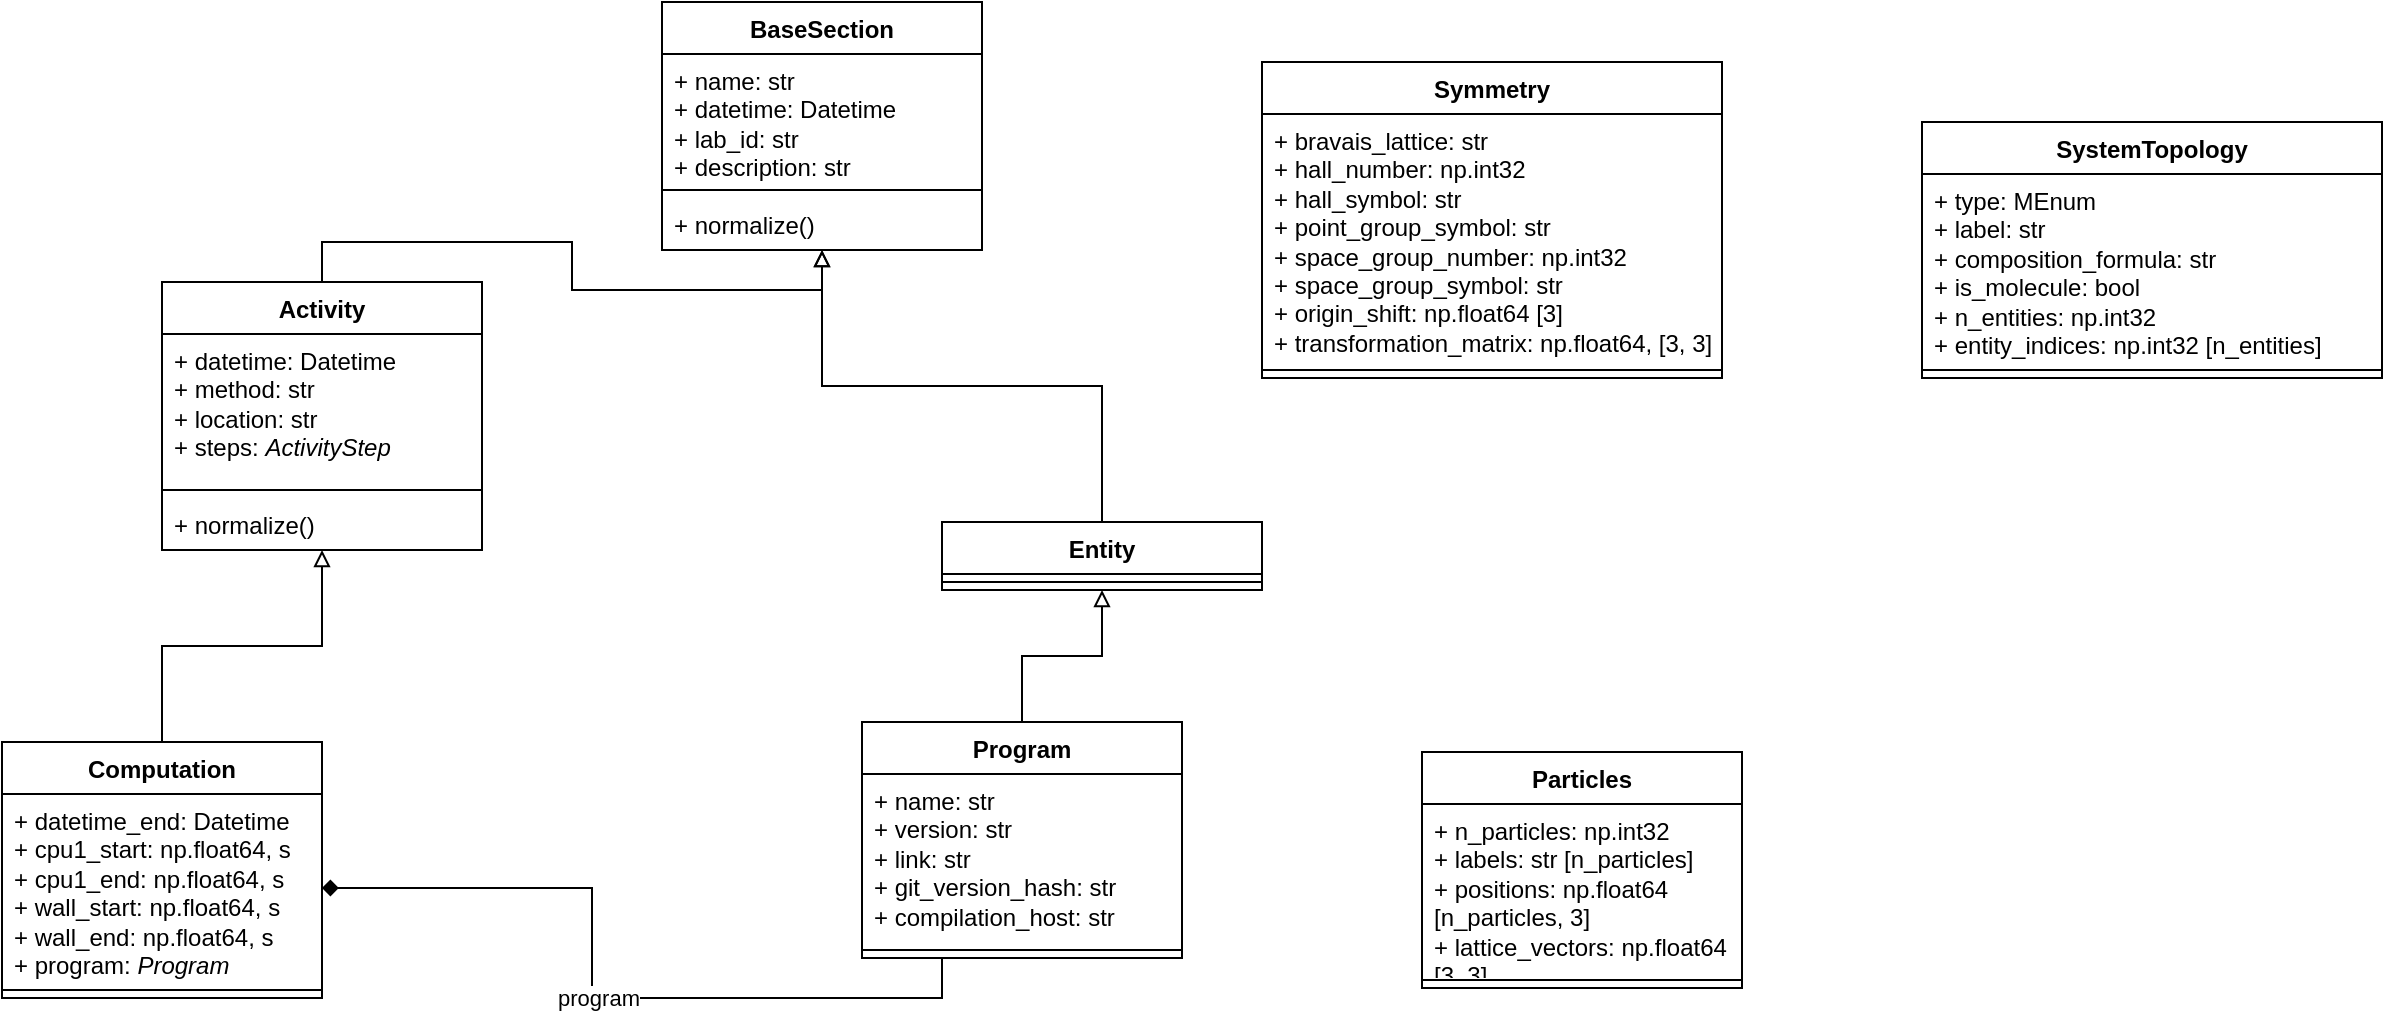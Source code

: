 <mxfile version="22.0.8" type="github">
  <diagram id="C5RBs43oDa-KdzZeNtuy" name="Page-1">
    <mxGraphModel dx="1712" dy="1022" grid="1" gridSize="10" guides="1" tooltips="1" connect="1" arrows="1" fold="1" page="1" pageScale="1" pageWidth="1600" pageHeight="900" background="none" math="0" shadow="0">
      <root>
        <mxCell id="WIyWlLk6GJQsqaUBKTNV-0" />
        <mxCell id="WIyWlLk6GJQsqaUBKTNV-1" parent="WIyWlLk6GJQsqaUBKTNV-0" />
        <mxCell id="U5GqgQL6ftk-DC07x9Vj-40" style="edgeStyle=orthogonalEdgeStyle;rounded=0;orthogonalLoop=1;jettySize=auto;html=1;exitX=0.5;exitY=0;exitDx=0;exitDy=0;endArrow=block;endFill=0;" edge="1" parent="WIyWlLk6GJQsqaUBKTNV-1" source="U5GqgQL6ftk-DC07x9Vj-12" target="U5GqgQL6ftk-DC07x9Vj-35">
          <mxGeometry relative="1" as="geometry" />
        </mxCell>
        <mxCell id="U5GqgQL6ftk-DC07x9Vj-12" value="Activity" style="swimlane;fontStyle=1;align=center;verticalAlign=top;childLayout=stackLayout;horizontal=1;startSize=26;horizontalStack=0;resizeParent=1;resizeParentMax=0;resizeLast=0;collapsible=1;marginBottom=0;whiteSpace=wrap;html=1;" vertex="1" parent="WIyWlLk6GJQsqaUBKTNV-1">
          <mxGeometry x="100" y="190" width="160" height="134" as="geometry">
            <mxRectangle x="790" y="120" width="80" height="30" as="alternateBounds" />
          </mxGeometry>
        </mxCell>
        <mxCell id="U5GqgQL6ftk-DC07x9Vj-13" value="&lt;div&gt;+ datetime: Datetime&lt;/div&gt;&lt;div&gt;+ method: str&lt;/div&gt;&lt;div&gt;+ location: str&lt;/div&gt;&lt;div&gt;+ steps: &lt;i&gt;ActivityStep&lt;/i&gt;&lt;br&gt;&lt;/div&gt;" style="text;strokeColor=none;fillColor=none;align=left;verticalAlign=top;spacingLeft=4;spacingRight=4;overflow=hidden;rotatable=0;points=[[0,0.5],[1,0.5]];portConstraint=eastwest;whiteSpace=wrap;html=1;" vertex="1" parent="U5GqgQL6ftk-DC07x9Vj-12">
          <mxGeometry y="26" width="160" height="74" as="geometry" />
        </mxCell>
        <mxCell id="U5GqgQL6ftk-DC07x9Vj-14" value="" style="line;strokeWidth=1;fillColor=none;align=left;verticalAlign=middle;spacingTop=-1;spacingLeft=3;spacingRight=3;rotatable=0;labelPosition=right;points=[];portConstraint=eastwest;strokeColor=inherit;" vertex="1" parent="U5GqgQL6ftk-DC07x9Vj-12">
          <mxGeometry y="100" width="160" height="8" as="geometry" />
        </mxCell>
        <mxCell id="U5GqgQL6ftk-DC07x9Vj-15" value="+ normalize()" style="text;strokeColor=none;fillColor=none;align=left;verticalAlign=top;spacingLeft=4;spacingRight=4;overflow=hidden;rotatable=0;points=[[0,0.5],[1,0.5]];portConstraint=eastwest;whiteSpace=wrap;html=1;" vertex="1" parent="U5GqgQL6ftk-DC07x9Vj-12">
          <mxGeometry y="108" width="160" height="26" as="geometry" />
        </mxCell>
        <mxCell id="U5GqgQL6ftk-DC07x9Vj-34" style="edgeStyle=orthogonalEdgeStyle;rounded=0;orthogonalLoop=1;jettySize=auto;html=1;exitX=0.5;exitY=0;exitDx=0;exitDy=0;entryX=0.5;entryY=1;entryDx=0;entryDy=0;endArrow=block;endFill=0;" edge="1" parent="WIyWlLk6GJQsqaUBKTNV-1" source="U5GqgQL6ftk-DC07x9Vj-16" target="U5GqgQL6ftk-DC07x9Vj-12">
          <mxGeometry relative="1" as="geometry" />
        </mxCell>
        <mxCell id="U5GqgQL6ftk-DC07x9Vj-16" value="Computation" style="swimlane;fontStyle=1;align=center;verticalAlign=top;childLayout=stackLayout;horizontal=1;startSize=26;horizontalStack=0;resizeParent=1;resizeParentMax=0;resizeLast=0;collapsible=1;marginBottom=0;whiteSpace=wrap;html=1;" vertex="1" parent="WIyWlLk6GJQsqaUBKTNV-1">
          <mxGeometry x="20" y="420" width="160" height="128" as="geometry" />
        </mxCell>
        <mxCell id="U5GqgQL6ftk-DC07x9Vj-17" value="&lt;div&gt;+ datetime_end: Datetime&lt;/div&gt;&lt;div&gt;+ cpu1_start: np.float64, s&lt;br&gt;&lt;/div&gt;&lt;div&gt;+ cpu1_end: np.float64, s&lt;br&gt;&lt;/div&gt;&lt;div&gt;+ wall_start: np.float64, s&lt;/div&gt;&lt;div&gt;+ wall_end: np.float64, s&lt;/div&gt;&lt;div&gt;+ program: &lt;i&gt;Program&lt;/i&gt;&lt;br&gt;&lt;/div&gt;" style="text;strokeColor=none;fillColor=none;align=left;verticalAlign=top;spacingLeft=4;spacingRight=4;overflow=hidden;rotatable=0;points=[[0,0.5],[1,0.5]];portConstraint=eastwest;whiteSpace=wrap;html=1;" vertex="1" parent="U5GqgQL6ftk-DC07x9Vj-16">
          <mxGeometry y="26" width="160" height="94" as="geometry" />
        </mxCell>
        <mxCell id="U5GqgQL6ftk-DC07x9Vj-18" value="" style="line;strokeWidth=1;fillColor=none;align=left;verticalAlign=middle;spacingTop=-1;spacingLeft=3;spacingRight=3;rotatable=0;labelPosition=right;points=[];portConstraint=eastwest;strokeColor=inherit;" vertex="1" parent="U5GqgQL6ftk-DC07x9Vj-16">
          <mxGeometry y="120" width="160" height="8" as="geometry" />
        </mxCell>
        <mxCell id="U5GqgQL6ftk-DC07x9Vj-28" value="program" style="edgeStyle=orthogonalEdgeStyle;rounded=0;orthogonalLoop=1;jettySize=auto;html=1;exitX=0.25;exitY=1;exitDx=0;exitDy=0;entryX=1;entryY=0.5;entryDx=0;entryDy=0;endArrow=diamond;endFill=1;" edge="1" parent="WIyWlLk6GJQsqaUBKTNV-1" source="U5GqgQL6ftk-DC07x9Vj-23" target="U5GqgQL6ftk-DC07x9Vj-17">
          <mxGeometry relative="1" as="geometry" />
        </mxCell>
        <mxCell id="U5GqgQL6ftk-DC07x9Vj-33" style="edgeStyle=orthogonalEdgeStyle;rounded=0;orthogonalLoop=1;jettySize=auto;html=1;exitX=0.5;exitY=0;exitDx=0;exitDy=0;entryX=0.5;entryY=1;entryDx=0;entryDy=0;endArrow=block;endFill=0;" edge="1" parent="WIyWlLk6GJQsqaUBKTNV-1" source="U5GqgQL6ftk-DC07x9Vj-23" target="U5GqgQL6ftk-DC07x9Vj-29">
          <mxGeometry relative="1" as="geometry" />
        </mxCell>
        <mxCell id="U5GqgQL6ftk-DC07x9Vj-23" value="Program" style="swimlane;fontStyle=1;align=center;verticalAlign=top;childLayout=stackLayout;horizontal=1;startSize=26;horizontalStack=0;resizeParent=1;resizeParentMax=0;resizeLast=0;collapsible=1;marginBottom=0;whiteSpace=wrap;html=1;" vertex="1" parent="WIyWlLk6GJQsqaUBKTNV-1">
          <mxGeometry x="450" y="410" width="160" height="118" as="geometry" />
        </mxCell>
        <mxCell id="U5GqgQL6ftk-DC07x9Vj-24" value="&lt;div&gt;+ name: str&lt;/div&gt;&lt;div&gt;+ version: str&lt;/div&gt;&lt;div&gt;+ link: str&lt;/div&gt;&lt;div&gt;+ git_version_hash: str&lt;/div&gt;&lt;div&gt;+ compilation_host: str&lt;br&gt;&lt;/div&gt;" style="text;strokeColor=none;fillColor=none;align=left;verticalAlign=top;spacingLeft=4;spacingRight=4;overflow=hidden;rotatable=0;points=[[0,0.5],[1,0.5]];portConstraint=eastwest;whiteSpace=wrap;html=1;" vertex="1" parent="U5GqgQL6ftk-DC07x9Vj-23">
          <mxGeometry y="26" width="160" height="84" as="geometry" />
        </mxCell>
        <mxCell id="U5GqgQL6ftk-DC07x9Vj-25" value="" style="line;strokeWidth=1;fillColor=none;align=left;verticalAlign=middle;spacingTop=-1;spacingLeft=3;spacingRight=3;rotatable=0;labelPosition=right;points=[];portConstraint=eastwest;strokeColor=inherit;" vertex="1" parent="U5GqgQL6ftk-DC07x9Vj-23">
          <mxGeometry y="110" width="160" height="8" as="geometry" />
        </mxCell>
        <mxCell id="U5GqgQL6ftk-DC07x9Vj-39" style="edgeStyle=orthogonalEdgeStyle;rounded=0;orthogonalLoop=1;jettySize=auto;html=1;exitX=0.5;exitY=0;exitDx=0;exitDy=0;endArrow=block;endFill=0;" edge="1" parent="WIyWlLk6GJQsqaUBKTNV-1" source="U5GqgQL6ftk-DC07x9Vj-29" target="U5GqgQL6ftk-DC07x9Vj-35">
          <mxGeometry relative="1" as="geometry" />
        </mxCell>
        <mxCell id="U5GqgQL6ftk-DC07x9Vj-29" value="Entity" style="swimlane;fontStyle=1;align=center;verticalAlign=top;childLayout=stackLayout;horizontal=1;startSize=26;horizontalStack=0;resizeParent=1;resizeParentMax=0;resizeLast=0;collapsible=1;marginBottom=0;whiteSpace=wrap;html=1;" vertex="1" parent="WIyWlLk6GJQsqaUBKTNV-1">
          <mxGeometry x="490" y="310" width="160" height="34" as="geometry">
            <mxRectangle x="790" y="120" width="80" height="30" as="alternateBounds" />
          </mxGeometry>
        </mxCell>
        <mxCell id="U5GqgQL6ftk-DC07x9Vj-31" value="" style="line;strokeWidth=1;fillColor=none;align=left;verticalAlign=middle;spacingTop=-1;spacingLeft=3;spacingRight=3;rotatable=0;labelPosition=right;points=[];portConstraint=eastwest;strokeColor=inherit;" vertex="1" parent="U5GqgQL6ftk-DC07x9Vj-29">
          <mxGeometry y="26" width="160" height="8" as="geometry" />
        </mxCell>
        <mxCell id="U5GqgQL6ftk-DC07x9Vj-35" value="BaseSection" style="swimlane;fontStyle=1;align=center;verticalAlign=top;childLayout=stackLayout;horizontal=1;startSize=26;horizontalStack=0;resizeParent=1;resizeParentMax=0;resizeLast=0;collapsible=1;marginBottom=0;whiteSpace=wrap;html=1;" vertex="1" parent="WIyWlLk6GJQsqaUBKTNV-1">
          <mxGeometry x="350" y="50" width="160" height="124" as="geometry">
            <mxRectangle x="790" y="120" width="80" height="30" as="alternateBounds" />
          </mxGeometry>
        </mxCell>
        <mxCell id="U5GqgQL6ftk-DC07x9Vj-36" value="&lt;div&gt;+ name: str&lt;/div&gt;&lt;div&gt;+ datetime: Datetime&lt;/div&gt;&lt;div&gt;+ lab_id: str&lt;/div&gt;&lt;div&gt;+ description: str&lt;br&gt;&lt;/div&gt;" style="text;strokeColor=none;fillColor=none;align=left;verticalAlign=top;spacingLeft=4;spacingRight=4;overflow=hidden;rotatable=0;points=[[0,0.5],[1,0.5]];portConstraint=eastwest;whiteSpace=wrap;html=1;" vertex="1" parent="U5GqgQL6ftk-DC07x9Vj-35">
          <mxGeometry y="26" width="160" height="64" as="geometry" />
        </mxCell>
        <mxCell id="U5GqgQL6ftk-DC07x9Vj-37" value="" style="line;strokeWidth=1;fillColor=none;align=left;verticalAlign=middle;spacingTop=-1;spacingLeft=3;spacingRight=3;rotatable=0;labelPosition=right;points=[];portConstraint=eastwest;strokeColor=inherit;" vertex="1" parent="U5GqgQL6ftk-DC07x9Vj-35">
          <mxGeometry y="90" width="160" height="8" as="geometry" />
        </mxCell>
        <mxCell id="U5GqgQL6ftk-DC07x9Vj-38" value="+ normalize()" style="text;strokeColor=none;fillColor=none;align=left;verticalAlign=top;spacingLeft=4;spacingRight=4;overflow=hidden;rotatable=0;points=[[0,0.5],[1,0.5]];portConstraint=eastwest;whiteSpace=wrap;html=1;" vertex="1" parent="U5GqgQL6ftk-DC07x9Vj-35">
          <mxGeometry y="98" width="160" height="26" as="geometry" />
        </mxCell>
        <mxCell id="U5GqgQL6ftk-DC07x9Vj-41" value="Symmetry" style="swimlane;fontStyle=1;align=center;verticalAlign=top;childLayout=stackLayout;horizontal=1;startSize=26;horizontalStack=0;resizeParent=1;resizeParentMax=0;resizeLast=0;collapsible=1;marginBottom=0;whiteSpace=wrap;html=1;" vertex="1" parent="WIyWlLk6GJQsqaUBKTNV-1">
          <mxGeometry x="650" y="80" width="230" height="158" as="geometry" />
        </mxCell>
        <mxCell id="U5GqgQL6ftk-DC07x9Vj-42" value="&lt;div&gt;+ bravais_lattice: str&lt;/div&gt;&lt;div&gt;+ hall_number: np.int32&lt;/div&gt;&lt;div&gt;+ hall_symbol: str&lt;/div&gt;&lt;div&gt;+ point_group_symbol: str&lt;/div&gt;&lt;div&gt;+ space_group_number: np.int32&lt;/div&gt;&lt;div&gt;+ space_group_symbol: str&lt;/div&gt;&lt;div&gt;+ origin_shift: np.float64 [3]&lt;/div&gt;&lt;div&gt;+ transformation_matrix: np.float64, [3, 3]&lt;br&gt;&lt;/div&gt;" style="text;strokeColor=none;fillColor=none;align=left;verticalAlign=top;spacingLeft=4;spacingRight=4;overflow=hidden;rotatable=0;points=[[0,0.5],[1,0.5]];portConstraint=eastwest;whiteSpace=wrap;html=1;" vertex="1" parent="U5GqgQL6ftk-DC07x9Vj-41">
          <mxGeometry y="26" width="230" height="124" as="geometry" />
        </mxCell>
        <mxCell id="U5GqgQL6ftk-DC07x9Vj-43" value="" style="line;strokeWidth=1;fillColor=none;align=left;verticalAlign=middle;spacingTop=-1;spacingLeft=3;spacingRight=3;rotatable=0;labelPosition=right;points=[];portConstraint=eastwest;strokeColor=inherit;" vertex="1" parent="U5GqgQL6ftk-DC07x9Vj-41">
          <mxGeometry y="150" width="230" height="8" as="geometry" />
        </mxCell>
        <mxCell id="U5GqgQL6ftk-DC07x9Vj-44" value="SystemTopology" style="swimlane;fontStyle=1;align=center;verticalAlign=top;childLayout=stackLayout;horizontal=1;startSize=26;horizontalStack=0;resizeParent=1;resizeParentMax=0;resizeLast=0;collapsible=1;marginBottom=0;whiteSpace=wrap;html=1;" vertex="1" parent="WIyWlLk6GJQsqaUBKTNV-1">
          <mxGeometry x="980" y="110" width="230" height="128" as="geometry" />
        </mxCell>
        <mxCell id="U5GqgQL6ftk-DC07x9Vj-45" value="&lt;div&gt;+ type: MEnum&lt;/div&gt;&lt;div&gt;+ label: str&lt;/div&gt;&lt;div&gt;+ composition_formula: str&lt;/div&gt;&lt;div&gt;+ is_molecule: bool&lt;/div&gt;&lt;div&gt;+ n_entities: np.int32&lt;/div&gt;&lt;div&gt;+ entity_indices: np.int32 [n_entities]&lt;br&gt;&lt;/div&gt;" style="text;strokeColor=none;fillColor=none;align=left;verticalAlign=top;spacingLeft=4;spacingRight=4;overflow=hidden;rotatable=0;points=[[0,0.5],[1,0.5]];portConstraint=eastwest;whiteSpace=wrap;html=1;" vertex="1" parent="U5GqgQL6ftk-DC07x9Vj-44">
          <mxGeometry y="26" width="230" height="94" as="geometry" />
        </mxCell>
        <mxCell id="U5GqgQL6ftk-DC07x9Vj-46" value="" style="line;strokeWidth=1;fillColor=none;align=left;verticalAlign=middle;spacingTop=-1;spacingLeft=3;spacingRight=3;rotatable=0;labelPosition=right;points=[];portConstraint=eastwest;strokeColor=inherit;" vertex="1" parent="U5GqgQL6ftk-DC07x9Vj-44">
          <mxGeometry y="120" width="230" height="8" as="geometry" />
        </mxCell>
        <mxCell id="U5GqgQL6ftk-DC07x9Vj-47" value="Particles" style="swimlane;fontStyle=1;align=center;verticalAlign=top;childLayout=stackLayout;horizontal=1;startSize=26;horizontalStack=0;resizeParent=1;resizeParentMax=0;resizeLast=0;collapsible=1;marginBottom=0;whiteSpace=wrap;html=1;" vertex="1" parent="WIyWlLk6GJQsqaUBKTNV-1">
          <mxGeometry x="730" y="425" width="160" height="118" as="geometry" />
        </mxCell>
        <mxCell id="U5GqgQL6ftk-DC07x9Vj-48" value="&lt;div&gt;+ n_particles: np.int32&lt;/div&gt;&lt;div&gt;+ labels: str [n_particles]&lt;/div&gt;&lt;div&gt;+ positions: np.float64 [n_particles, 3]&lt;/div&gt;&lt;div&gt;+ lattice_vectors: np.float64 [3, 3]&lt;/div&gt;&lt;div&gt;+ periodic_boundary_conditions: bool [3]&lt;/div&gt;&lt;div&gt;+ lattice_vectors_reciprocal: np.float64 [3, 3]&lt;/div&gt;&lt;div&gt;+ concentrations: np.float64 [n_particles]&lt;/div&gt;&lt;div&gt;+ velocities: np.float64, [n_particles, 3]&lt;br&gt;&lt;/div&gt;" style="text;strokeColor=none;fillColor=none;align=left;verticalAlign=top;spacingLeft=4;spacingRight=4;overflow=hidden;rotatable=0;points=[[0,0.5],[1,0.5]];portConstraint=eastwest;whiteSpace=wrap;html=1;" vertex="1" parent="U5GqgQL6ftk-DC07x9Vj-47">
          <mxGeometry y="26" width="160" height="84" as="geometry" />
        </mxCell>
        <mxCell id="U5GqgQL6ftk-DC07x9Vj-49" value="" style="line;strokeWidth=1;fillColor=none;align=left;verticalAlign=middle;spacingTop=-1;spacingLeft=3;spacingRight=3;rotatable=0;labelPosition=right;points=[];portConstraint=eastwest;strokeColor=inherit;" vertex="1" parent="U5GqgQL6ftk-DC07x9Vj-47">
          <mxGeometry y="110" width="160" height="8" as="geometry" />
        </mxCell>
      </root>
    </mxGraphModel>
  </diagram>
</mxfile>
